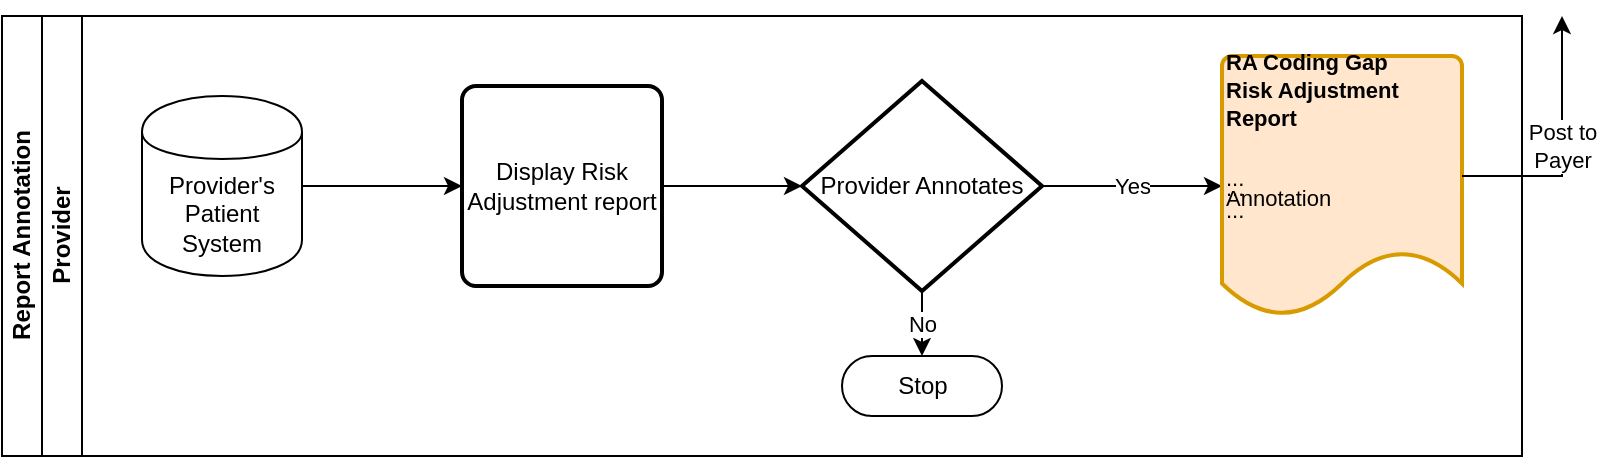 <mxfile version="20.7.4" type="device" pages="2"><diagram id="C5RBs43oDa-KdzZeNtuy" name="Page-1"><mxGraphModel dx="1050" dy="549" grid="1" gridSize="10" guides="1" tooltips="1" connect="1" arrows="1" fold="1" page="1" pageScale="1" pageWidth="827" pageHeight="1169" math="0" shadow="0"><root><mxCell id="WIyWlLk6GJQsqaUBKTNV-0"/><mxCell id="WIyWlLk6GJQsqaUBKTNV-1" parent="WIyWlLk6GJQsqaUBKTNV-0"/><mxCell id="bRBfhiyZdIE3KX5nlKTw-9" value="Report Annotation" style="swimlane;childLayout=stackLayout;resizeParent=1;resizeParentMax=0;horizontal=0;startSize=20;horizontalStack=0;html=1;" vertex="1" parent="WIyWlLk6GJQsqaUBKTNV-1"><mxGeometry x="20" y="110" width="760" height="220" as="geometry"/></mxCell><mxCell id="bRBfhiyZdIE3KX5nlKTw-10" value="Provider" style="swimlane;startSize=20;horizontal=0;html=1;spacing=0;" vertex="1" parent="bRBfhiyZdIE3KX5nlKTw-9"><mxGeometry x="20" width="740" height="220" as="geometry"/></mxCell><mxCell id="DMU0tOkofRro-gKRkSjE-3" value="Provider's Patient System" style="shape=cylinder;whiteSpace=wrap;html=1;boundedLbl=1;backgroundOutline=1;" vertex="1" parent="bRBfhiyZdIE3KX5nlKTw-10"><mxGeometry x="50" y="40" width="80" height="90" as="geometry"/></mxCell><mxCell id="DMU0tOkofRro-gKRkSjE-5" value="Display Risk Adjustment report" style="rounded=1;whiteSpace=wrap;html=1;absoluteArcSize=1;arcSize=14;strokeWidth=2;" vertex="1" parent="bRBfhiyZdIE3KX5nlKTw-10"><mxGeometry x="210" y="35" width="100" height="100" as="geometry"/></mxCell><mxCell id="DMU0tOkofRro-gKRkSjE-6" value="Provider Annotates" style="strokeWidth=2;html=1;shape=mxgraph.flowchart.decision;whiteSpace=wrap;" vertex="1" parent="bRBfhiyZdIE3KX5nlKTw-10"><mxGeometry x="380" y="32.5" width="120" height="105" as="geometry"/></mxCell><mxCell id="DMU0tOkofRro-gKRkSjE-7" value="Stop" style="html=1;dashed=0;whitespace=wrap;shape=mxgraph.dfd.start" vertex="1" parent="bRBfhiyZdIE3KX5nlKTw-10"><mxGeometry x="400" y="170" width="80" height="30" as="geometry"/></mxCell><mxCell id="DMU0tOkofRro-gKRkSjE-9" value="" style="endArrow=classic;html=1;rounded=0;exitX=1;exitY=0.5;exitDx=0;exitDy=0;entryX=0;entryY=0.5;entryDx=0;entryDy=0;entryPerimeter=0;" edge="1" parent="bRBfhiyZdIE3KX5nlKTw-10" source="DMU0tOkofRro-gKRkSjE-5" target="DMU0tOkofRro-gKRkSjE-6"><mxGeometry width="50" height="50" relative="1" as="geometry"><mxPoint x="300" y="180" as="sourcePoint"/><mxPoint x="350" y="130" as="targetPoint"/></mxGeometry></mxCell><mxCell id="DMU0tOkofRro-gKRkSjE-4" value="" style="endArrow=classic;html=1;rounded=0;exitX=1;exitY=0.5;exitDx=0;exitDy=0;entryX=0;entryY=0.5;entryDx=0;entryDy=0;" edge="1" parent="bRBfhiyZdIE3KX5nlKTw-10" source="DMU0tOkofRro-gKRkSjE-3" target="DMU0tOkofRro-gKRkSjE-5"><mxGeometry width="50" height="50" relative="1" as="geometry"><mxPoint x="120" y="80" as="sourcePoint"/><mxPoint x="180" y="90" as="targetPoint"/></mxGeometry></mxCell><mxCell id="DMU0tOkofRro-gKRkSjE-10" value="No" style="endArrow=classic;html=1;rounded=0;entryX=0.5;entryY=0.5;entryDx=0;entryDy=-15;entryPerimeter=0;exitX=0.5;exitY=1;exitDx=0;exitDy=0;exitPerimeter=0;" edge="1" parent="bRBfhiyZdIE3KX5nlKTw-10" source="DMU0tOkofRro-gKRkSjE-6" target="DMU0tOkofRro-gKRkSjE-7"><mxGeometry width="50" height="50" relative="1" as="geometry"><mxPoint x="300" y="160" as="sourcePoint"/><mxPoint x="350" y="110" as="targetPoint"/></mxGeometry></mxCell><mxCell id="DMU0tOkofRro-gKRkSjE-11" value="Yes" style="endArrow=classic;html=1;rounded=0;entryX=0;entryY=0.5;entryDx=0;entryDy=0;exitX=1;exitY=0.5;exitDx=0;exitDy=0;exitPerimeter=0;entryPerimeter=0;" edge="1" parent="bRBfhiyZdIE3KX5nlKTw-10" source="DMU0tOkofRro-gKRkSjE-6" target="DMU0tOkofRro-gKRkSjE-26"><mxGeometry width="50" height="50" relative="1" as="geometry"><mxPoint x="480" y="80" as="sourcePoint"/><mxPoint x="556.88" y="87.9" as="targetPoint"/></mxGeometry></mxCell><mxCell id="DMU0tOkofRro-gKRkSjE-26" value="&lt;pre style=&quot;border-color: var(--border-color); line-height: 20%;&quot;&gt;&lt;b style=&quot;border-color: var(--border-color);&quot;&gt;&lt;font style=&quot;border-color: var(--border-color);&quot; face=&quot;Helvetica&quot;&gt;RA Coding Gap &lt;/font&gt;&lt;/b&gt;&lt;/pre&gt;&lt;pre style=&quot;border-color: var(--border-color); line-height: 20%;&quot;&gt;&lt;font style=&quot;border-color: var(--border-color);&quot; face=&quot;Helvetica&quot;&gt;&lt;b style=&quot;border-color: var(--border-color);&quot;&gt;&lt;font style=&quot;border-color: var(--border-color);&quot;&gt;Risk &lt;/font&gt;&lt;/b&gt;&lt;b style=&quot;border-color: var(--border-color);&quot;&gt;Adjustment&amp;nbsp;&lt;/b&gt;&lt;/font&gt;&lt;/pre&gt;&lt;pre style=&quot;border-color: var(--border-color); line-height: 20%;&quot;&gt;&lt;font style=&quot;border-color: var(--border-color);&quot; face=&quot;Helvetica&quot;&gt;&lt;b style=&quot;border-color: var(--border-color);&quot;&gt;Repor&lt;/b&gt;&lt;b style=&quot;border-color: var(--border-color);&quot;&gt;t&lt;/b&gt;&lt;/font&gt;&lt;/pre&gt;&lt;pre style=&quot;border-color: var(--border-color); line-height: 20%;&quot;&gt;&lt;font style=&quot;border-color: var(--border-color);&quot; face=&quot;Helvetica&quot;&gt;&lt;b style=&quot;border-color: var(--border-color);&quot;&gt;&lt;br&gt;&lt;/b&gt;&lt;/font&gt;&lt;/pre&gt;&lt;pre style=&quot;border-color: var(--border-color); line-height: 40%;&quot;&gt;&lt;font style=&quot;border-color: var(--border-color);&quot; face=&quot;Helvetica&quot;&gt;...&lt;br style=&quot;border-color: var(--border-color);&quot;&gt;...&lt;br style=&quot;border-color: var(--border-color);&quot;&gt;&lt;font style=&quot;border-color: var(--border-color);&quot;&gt;Annotation&lt;br style=&quot;border-color: var(--border-color);&quot;&gt;&lt;/font&gt;&lt;font style=&quot;border-color: var(--border-color);&quot;&gt;...&lt;/font&gt;&lt;/font&gt;&lt;/pre&gt;&lt;pre style=&quot;border-color: var(--border-color); line-height: 40%;&quot;&gt;&lt;font style=&quot;border-color: var(--border-color);&quot; face=&quot;Helvetica&quot;&gt;&lt;font style=&quot;border-color: var(--border-color);&quot;&gt;&lt;br&gt;&lt;/font&gt;&lt;/font&gt;&lt;/pre&gt;&lt;pre style=&quot;border-color: var(--border-color); line-height: 40%;&quot;&gt;&lt;font style=&quot;border-color: var(--border-color);&quot; face=&quot;Helvetica&quot;&gt;&lt;font style=&quot;border-color: var(--border-color);&quot;&gt;&lt;br&gt;&lt;/font&gt;&lt;/font&gt;&lt;/pre&gt;&lt;pre style=&quot;border-color: var(--border-color); line-height: 40%;&quot;&gt;&lt;font style=&quot;border-color: var(--border-color);&quot; face=&quot;Helvetica&quot;&gt;&lt;font style=&quot;border-color: var(--border-color);&quot;&gt;&lt;br&gt;&lt;/font&gt;&lt;/font&gt;&lt;/pre&gt;" style="strokeWidth=2;html=1;shape=mxgraph.flowchart.document2;whiteSpace=wrap;size=0.25;fontFamily=Helvetica;fontSize=11;align=left;labelBackgroundColor=none;fillColor=#ffe6cc;strokeColor=#d79b00;" vertex="1" parent="bRBfhiyZdIE3KX5nlKTw-10"><mxGeometry x="590" y="20" width="120" height="130" as="geometry"/></mxCell><mxCell id="DMU0tOkofRro-gKRkSjE-28" value="" style="endArrow=classic;html=1;rounded=0;fontFamily=Helvetica;fontSize=11;" edge="1" parent="bRBfhiyZdIE3KX5nlKTw-10"><mxGeometry relative="1" as="geometry"><mxPoint x="710" y="80" as="sourcePoint"/><mxPoint x="760" as="targetPoint"/><Array as="points"><mxPoint x="760" y="80"/></Array></mxGeometry></mxCell><mxCell id="DMU0tOkofRro-gKRkSjE-29" value="Post to &lt;br&gt;Payer&lt;br&gt;" style="edgeLabel;resizable=0;html=1;align=center;verticalAlign=middle;fontFamily=Helvetica;fontSize=11;" connectable="0" vertex="1" parent="DMU0tOkofRro-gKRkSjE-28"><mxGeometry relative="1" as="geometry"/></mxCell></root></mxGraphModel></diagram><diagram id="gzIqRn5FKt93lsFD0DLo" name="Page-2"><mxGraphModel dx="1050" dy="549" grid="1" gridSize="10" guides="1" tooltips="1" connect="1" arrows="1" fold="1" page="1" pageScale="1" pageWidth="850" pageHeight="1100" math="0" shadow="0"><root><mxCell id="0"/><mxCell id="1" parent="0"/></root></mxGraphModel></diagram></mxfile>